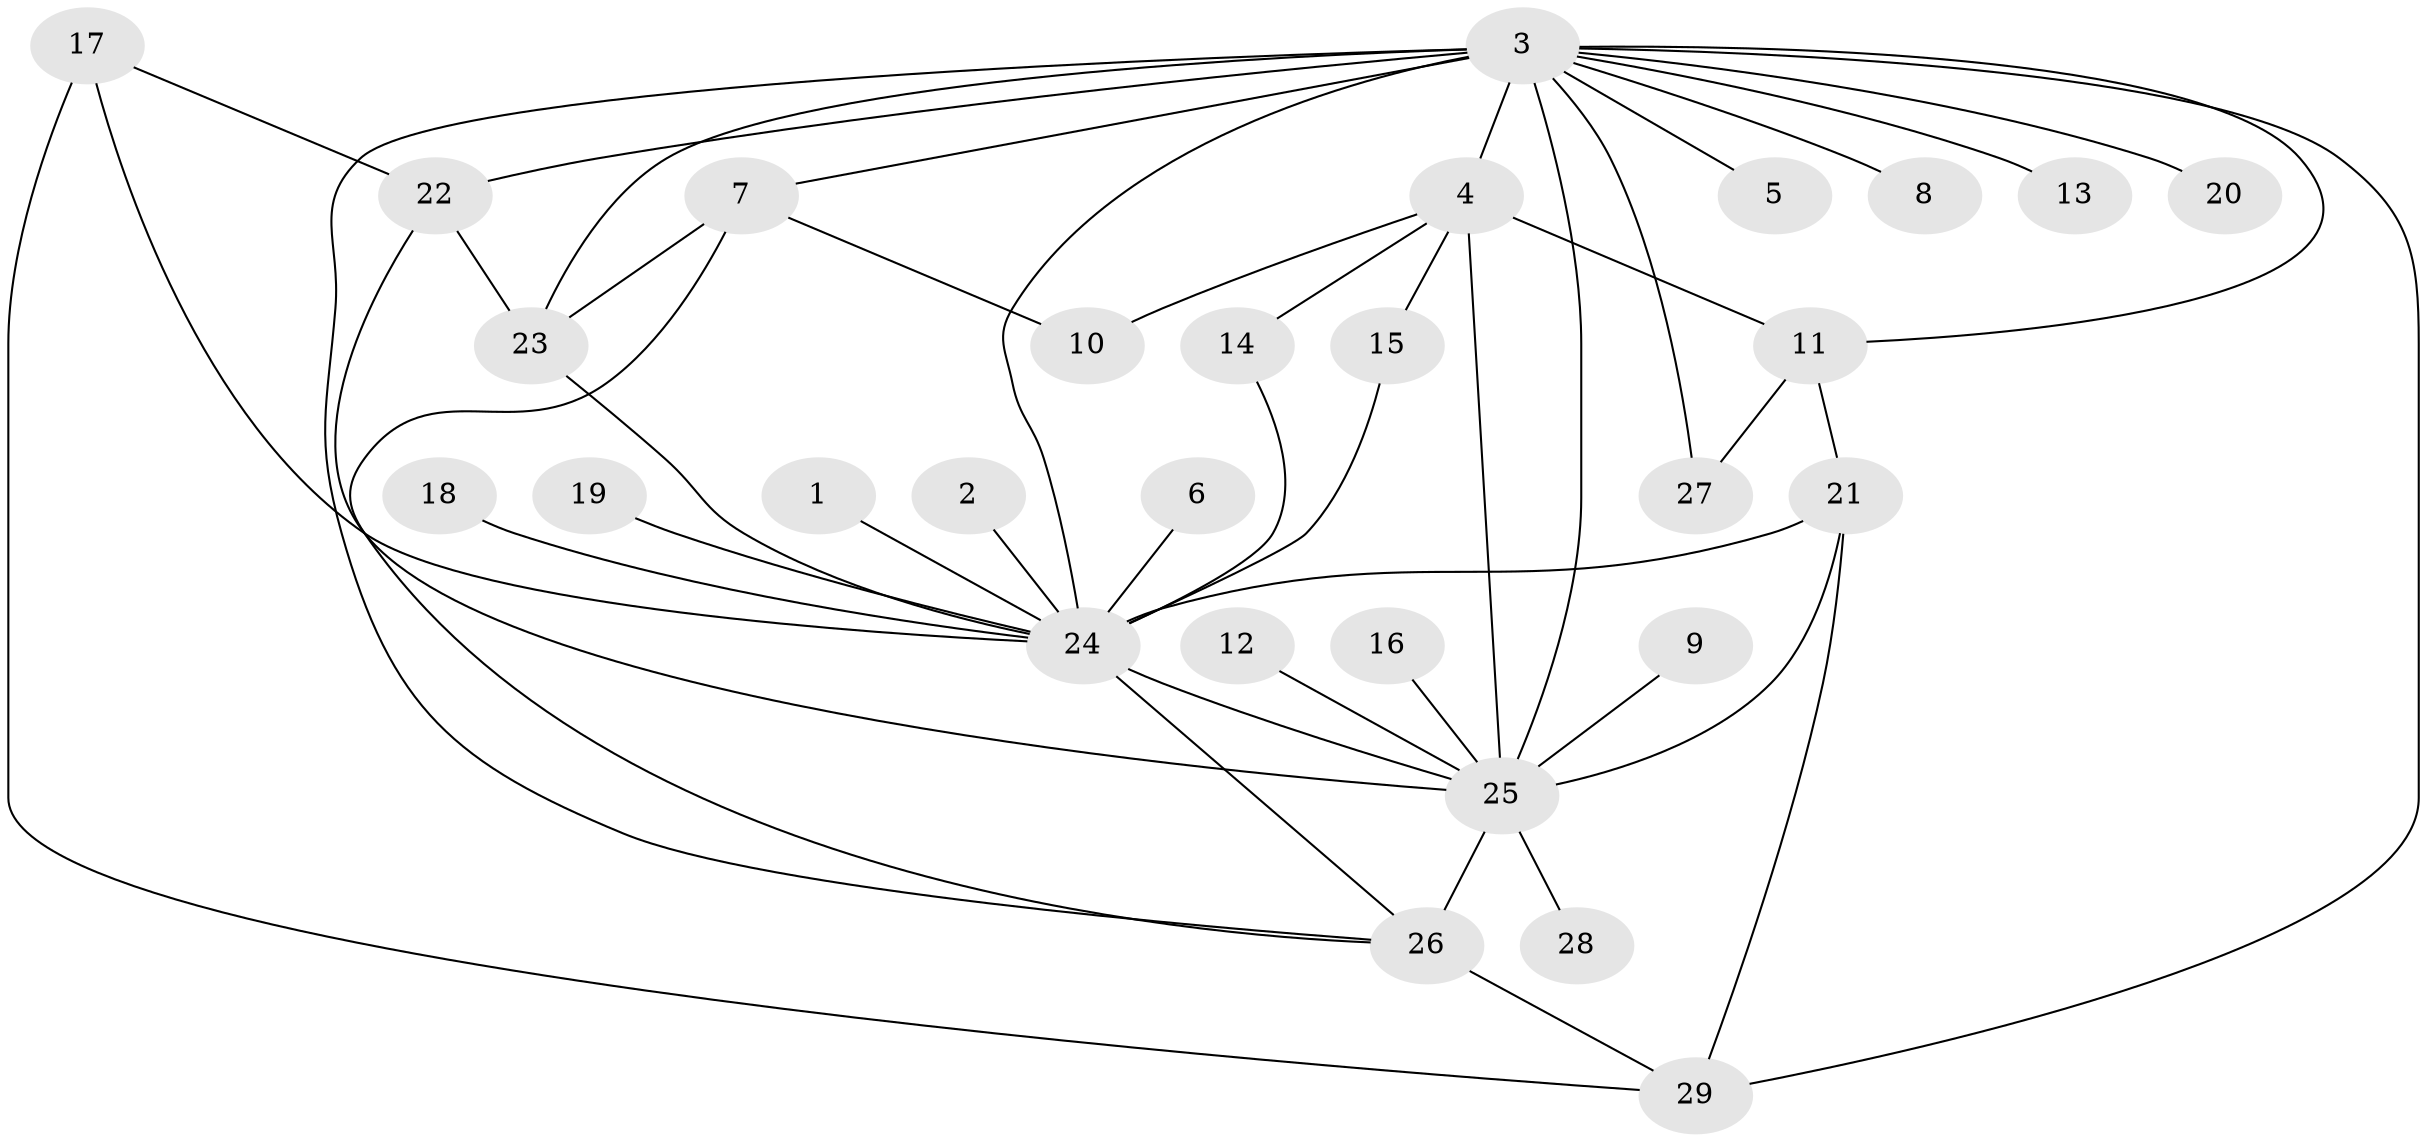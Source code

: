 // original degree distribution, {24: 0.014084507042253521, 1: 0.4225352112676056, 19: 0.014084507042253521, 17: 0.014084507042253521, 2: 0.2112676056338028, 4: 0.1267605633802817, 5: 0.07042253521126761, 9: 0.014084507042253521, 3: 0.11267605633802817}
// Generated by graph-tools (version 1.1) at 2025/36/03/04/25 23:36:42]
// undirected, 29 vertices, 48 edges
graph export_dot {
  node [color=gray90,style=filled];
  1;
  2;
  3;
  4;
  5;
  6;
  7;
  8;
  9;
  10;
  11;
  12;
  13;
  14;
  15;
  16;
  17;
  18;
  19;
  20;
  21;
  22;
  23;
  24;
  25;
  26;
  27;
  28;
  29;
  1 -- 24 [weight=1.0];
  2 -- 24 [weight=1.0];
  3 -- 4 [weight=1.0];
  3 -- 5 [weight=1.0];
  3 -- 7 [weight=2.0];
  3 -- 8 [weight=1.0];
  3 -- 11 [weight=1.0];
  3 -- 13 [weight=1.0];
  3 -- 20 [weight=1.0];
  3 -- 22 [weight=1.0];
  3 -- 23 [weight=1.0];
  3 -- 24 [weight=3.0];
  3 -- 25 [weight=2.0];
  3 -- 26 [weight=1.0];
  3 -- 27 [weight=1.0];
  3 -- 29 [weight=1.0];
  4 -- 10 [weight=1.0];
  4 -- 11 [weight=1.0];
  4 -- 14 [weight=1.0];
  4 -- 15 [weight=1.0];
  4 -- 25 [weight=2.0];
  6 -- 24 [weight=1.0];
  7 -- 10 [weight=1.0];
  7 -- 23 [weight=2.0];
  7 -- 26 [weight=1.0];
  9 -- 25 [weight=1.0];
  11 -- 21 [weight=1.0];
  11 -- 27 [weight=1.0];
  12 -- 25 [weight=1.0];
  14 -- 24 [weight=1.0];
  15 -- 24 [weight=1.0];
  16 -- 25 [weight=1.0];
  17 -- 22 [weight=1.0];
  17 -- 24 [weight=1.0];
  17 -- 29 [weight=1.0];
  18 -- 24 [weight=1.0];
  19 -- 24 [weight=1.0];
  21 -- 24 [weight=1.0];
  21 -- 25 [weight=3.0];
  21 -- 29 [weight=1.0];
  22 -- 23 [weight=1.0];
  22 -- 25 [weight=1.0];
  23 -- 24 [weight=1.0];
  24 -- 25 [weight=2.0];
  24 -- 26 [weight=1.0];
  25 -- 26 [weight=3.0];
  25 -- 28 [weight=1.0];
  26 -- 29 [weight=1.0];
}
